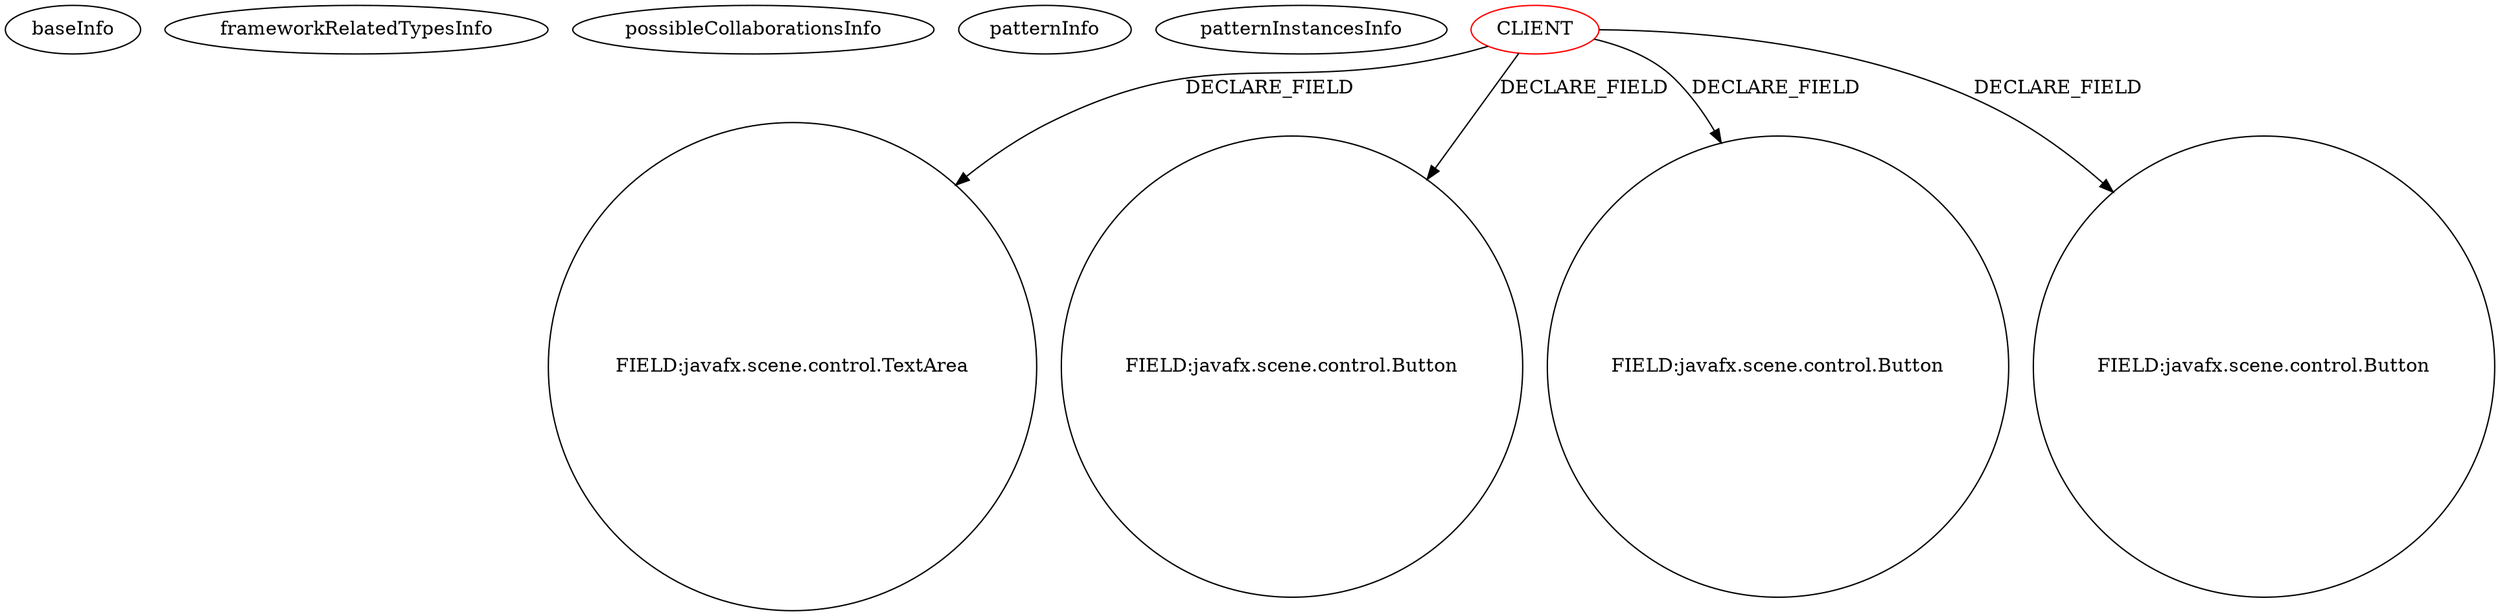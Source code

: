 digraph {
baseInfo[graphId=948,category="pattern",isAnonymous=false,possibleRelation=false]
frameworkRelatedTypesInfo[]
possibleCollaborationsInfo[]
patternInfo[frequency=6.0,patternRootClient=0]
patternInstancesInfo[0="mrempala-sp~/mrempala-sp/sp-master/src/application/VcSequencePreview.java~VcSequencePreview~3683",1="joelburget-miftiwac~/joelburget-miftiwac/miftiwac-master/src/Dynamic_page.java~Dynamic_page~3333",2="candybibby-Snake~/candybibby-Snake/Snake-master/src/graphicsJavaFX/Controller.java~Controller~2239",3="henrik-bak-scbuildplanner~/henrik-bak-scbuildplanner/scbuildplanner-master/src/main/java/com/ezzored/starcraftbuildplanner/controller/MainWindowController.java~MainWindowController~2923",4="DOOOOOM-jmpd-shared~/DOOOOOM-jmpd-shared/jmpd-shared-master/src/dooooom/jmpd/client/gui/javafx/MainViewController.java~MainViewController~294",5="gleba-cppoints~/gleba-cppoints/cppoints-master/src/cpapp/view/ReadFormController.java~ReadFormController~2757"]
14[label="FIELD:javafx.scene.control.TextArea",vertexType="FIELD_DECLARATION",isFrameworkType=false,shape=circle]
0[label="CLIENT",vertexType="ROOT_CLIENT_CLASS_DECLARATION",isFrameworkType=false,color=red]
4[label="FIELD:javafx.scene.control.Button",vertexType="FIELD_DECLARATION",isFrameworkType=false,shape=circle]
8[label="FIELD:javafx.scene.control.Button",vertexType="FIELD_DECLARATION",isFrameworkType=false,shape=circle]
6[label="FIELD:javafx.scene.control.Button",vertexType="FIELD_DECLARATION",isFrameworkType=false,shape=circle]
0->4[label="DECLARE_FIELD"]
0->14[label="DECLARE_FIELD"]
0->6[label="DECLARE_FIELD"]
0->8[label="DECLARE_FIELD"]
}
